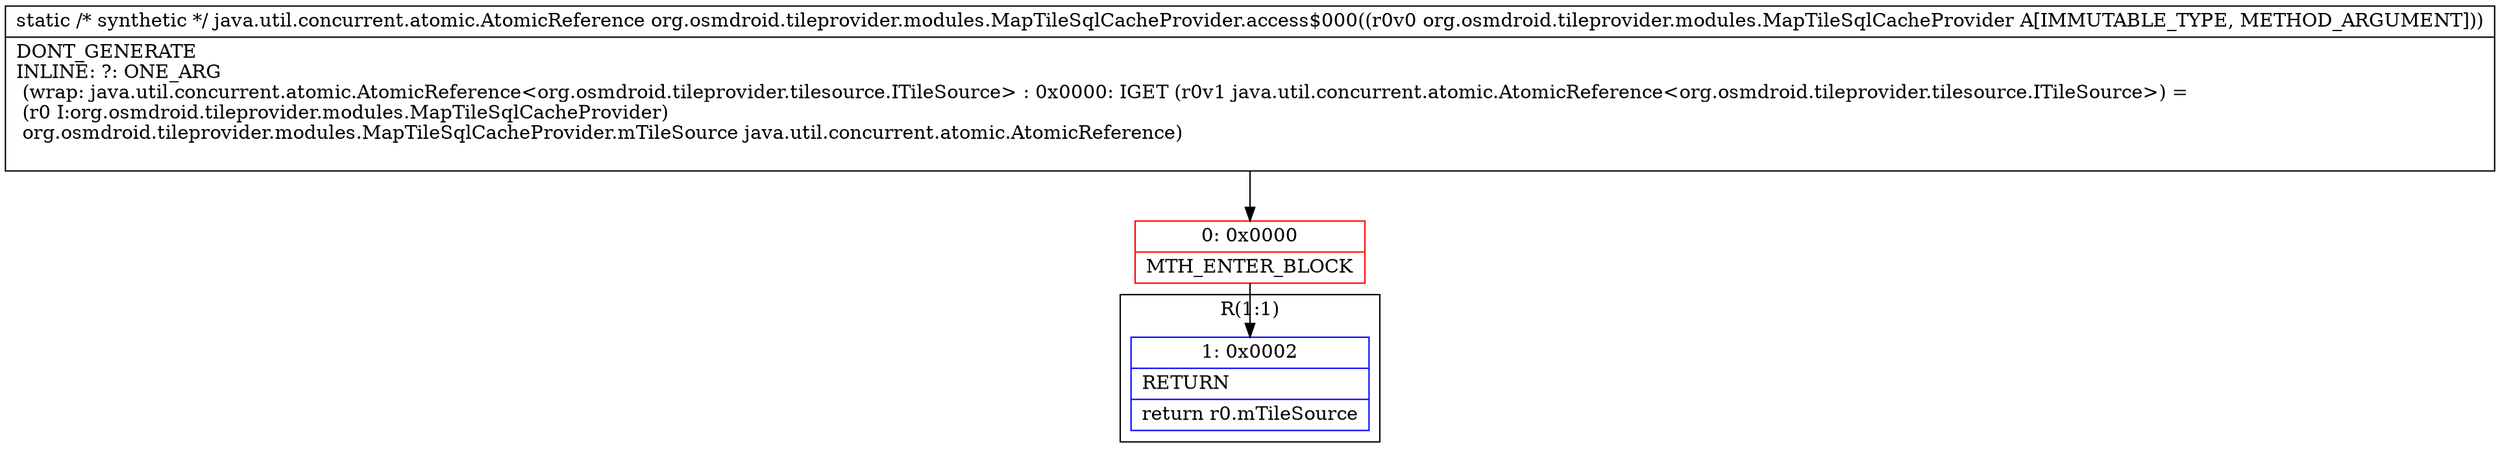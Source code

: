 digraph "CFG fororg.osmdroid.tileprovider.modules.MapTileSqlCacheProvider.access$000(Lorg\/osmdroid\/tileprovider\/modules\/MapTileSqlCacheProvider;)Ljava\/util\/concurrent\/atomic\/AtomicReference;" {
subgraph cluster_Region_754114404 {
label = "R(1:1)";
node [shape=record,color=blue];
Node_1 [shape=record,label="{1\:\ 0x0002|RETURN\l|return r0.mTileSource\l}"];
}
Node_0 [shape=record,color=red,label="{0\:\ 0x0000|MTH_ENTER_BLOCK\l}"];
MethodNode[shape=record,label="{static \/* synthetic *\/ java.util.concurrent.atomic.AtomicReference org.osmdroid.tileprovider.modules.MapTileSqlCacheProvider.access$000((r0v0 org.osmdroid.tileprovider.modules.MapTileSqlCacheProvider A[IMMUTABLE_TYPE, METHOD_ARGUMENT]))  | DONT_GENERATE\lINLINE: ?: ONE_ARG  \l  (wrap: java.util.concurrent.atomic.AtomicReference\<org.osmdroid.tileprovider.tilesource.ITileSource\> : 0x0000: IGET  (r0v1 java.util.concurrent.atomic.AtomicReference\<org.osmdroid.tileprovider.tilesource.ITileSource\>) = \l  (r0 I:org.osmdroid.tileprovider.modules.MapTileSqlCacheProvider)\l org.osmdroid.tileprovider.modules.MapTileSqlCacheProvider.mTileSource java.util.concurrent.atomic.AtomicReference)\l\l}"];
MethodNode -> Node_0;
Node_0 -> Node_1;
}

